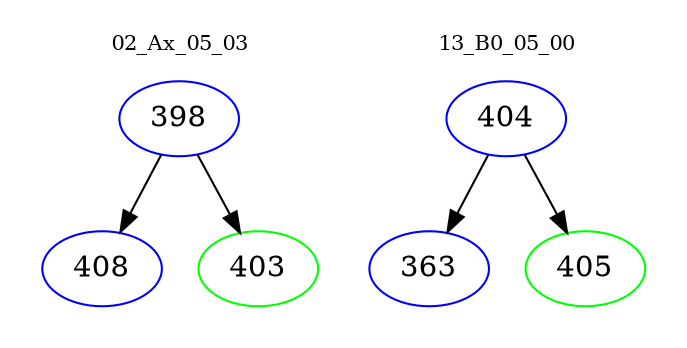 digraph{
subgraph cluster_0 {
color = white
label = "02_Ax_05_03";
fontsize=10;
T0_398 [label="398", color="blue"]
T0_398 -> T0_408 [color="black"]
T0_408 [label="408", color="blue"]
T0_398 -> T0_403 [color="black"]
T0_403 [label="403", color="green"]
}
subgraph cluster_1 {
color = white
label = "13_B0_05_00";
fontsize=10;
T1_404 [label="404", color="blue"]
T1_404 -> T1_363 [color="black"]
T1_363 [label="363", color="blue"]
T1_404 -> T1_405 [color="black"]
T1_405 [label="405", color="green"]
}
}
